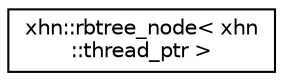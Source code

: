 digraph "Graphical Class Hierarchy"
{
  edge [fontname="Helvetica",fontsize="10",labelfontname="Helvetica",labelfontsize="10"];
  node [fontname="Helvetica",fontsize="10",shape=record];
  rankdir="LR";
  Node1 [label="xhn::rbtree_node\< xhn\l::thread_ptr \>",height=0.2,width=0.4,color="black", fillcolor="white", style="filled",URL="$classxhn_1_1rbtree__node.html"];
}

